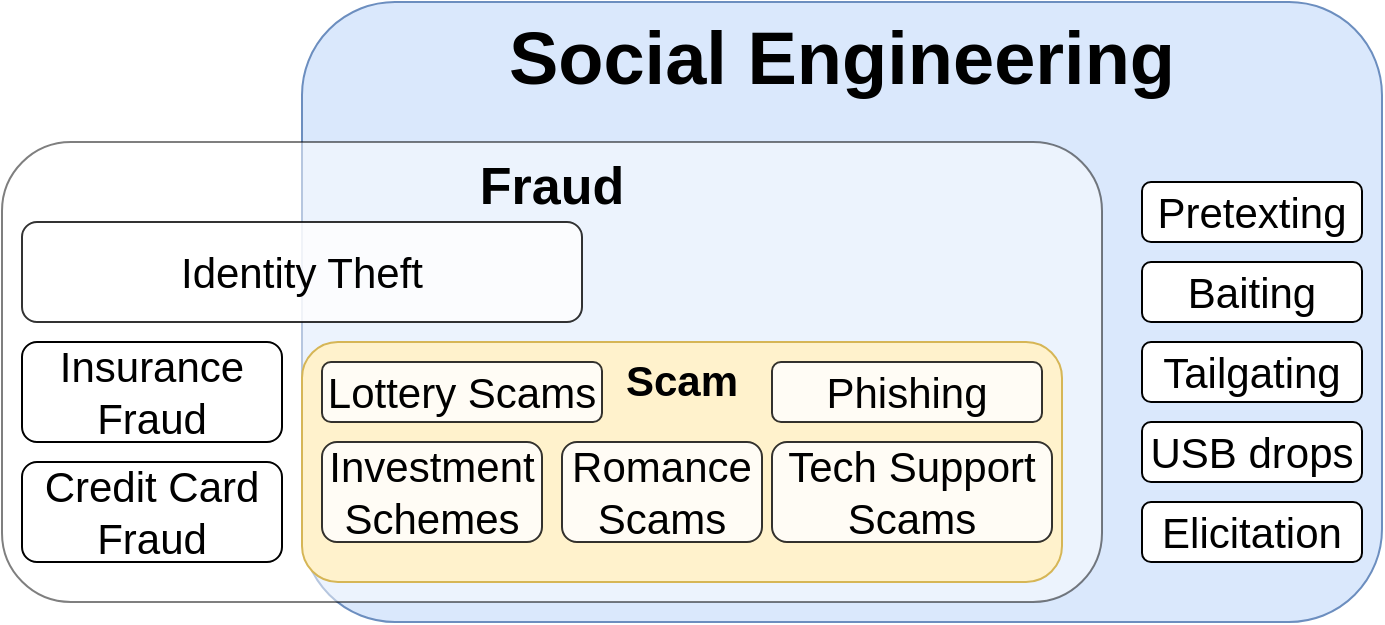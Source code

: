 <mxfile version="22.1.16" type="device">
  <diagram name="Seite-1" id="8ukfLXJoLrk3wmZzSsuZ">
    <mxGraphModel dx="1121" dy="655" grid="1" gridSize="10" guides="1" tooltips="1" connect="1" arrows="1" fold="1" page="1" pageScale="1" pageWidth="827" pageHeight="1169" math="0" shadow="0">
      <root>
        <mxCell id="0" />
        <mxCell id="1" parent="0" />
        <mxCell id="XuVMPpBauQemjuZKyTRp-1" value="&lt;font style=&quot;font-size: 37px;&quot;&gt;&lt;b&gt;Social Engineering&lt;/b&gt;&lt;/font&gt;" style="rounded=1;whiteSpace=wrap;html=1;verticalAlign=top;fillColor=#dae8fc;strokeColor=#6c8ebf;" vertex="1" parent="1">
          <mxGeometry x="230" y="80" width="540" height="310" as="geometry" />
        </mxCell>
        <mxCell id="XuVMPpBauQemjuZKyTRp-3" value="Fraud" style="rounded=1;whiteSpace=wrap;html=1;verticalAlign=top;fontSize=26;fontStyle=1;opacity=50;" vertex="1" parent="1">
          <mxGeometry x="80" y="150" width="550" height="230" as="geometry" />
        </mxCell>
        <mxCell id="XuVMPpBauQemjuZKyTRp-2" value="Scam" style="rounded=1;whiteSpace=wrap;html=1;fontSize=21;verticalAlign=top;fontStyle=1;fillColor=#fff2cc;strokeColor=#d6b656;" vertex="1" parent="1">
          <mxGeometry x="230" y="250" width="380" height="120" as="geometry" />
        </mxCell>
        <mxCell id="XuVMPpBauQemjuZKyTRp-5" value="Tailgating" style="rounded=1;whiteSpace=wrap;html=1;fontSize=21;" vertex="1" parent="1">
          <mxGeometry x="650" y="250" width="110" height="30" as="geometry" />
        </mxCell>
        <mxCell id="XuVMPpBauQemjuZKyTRp-6" value="Baiting" style="rounded=1;whiteSpace=wrap;html=1;fontSize=21;" vertex="1" parent="1">
          <mxGeometry x="650" y="210" width="110" height="30" as="geometry" />
        </mxCell>
        <mxCell id="XuVMPpBauQemjuZKyTRp-7" value="Pretexting" style="rounded=1;whiteSpace=wrap;html=1;fontSize=21;" vertex="1" parent="1">
          <mxGeometry x="650" y="170" width="110" height="30" as="geometry" />
        </mxCell>
        <mxCell id="XuVMPpBauQemjuZKyTRp-8" value="Insurance Fraud" style="rounded=1;whiteSpace=wrap;html=1;fontSize=21;" vertex="1" parent="1">
          <mxGeometry x="90" y="250" width="130" height="50" as="geometry" />
        </mxCell>
        <mxCell id="XuVMPpBauQemjuZKyTRp-9" value="Credit Card Fraud" style="rounded=1;whiteSpace=wrap;html=1;fontSize=21;" vertex="1" parent="1">
          <mxGeometry x="90" y="310" width="130" height="50" as="geometry" />
        </mxCell>
        <mxCell id="XuVMPpBauQemjuZKyTRp-10" value="Identity Theft" style="rounded=1;whiteSpace=wrap;html=1;fontSize=21;opacity=80;" vertex="1" parent="1">
          <mxGeometry x="90" y="190" width="280" height="50" as="geometry" />
        </mxCell>
        <mxCell id="XuVMPpBauQemjuZKyTRp-11" value="Investment Schemes" style="rounded=1;whiteSpace=wrap;html=1;fontSize=21;opacity=80;" vertex="1" parent="1">
          <mxGeometry x="240" y="300" width="110" height="50" as="geometry" />
        </mxCell>
        <mxCell id="XuVMPpBauQemjuZKyTRp-12" value="Romance Scams" style="rounded=1;whiteSpace=wrap;html=1;fontSize=21;opacity=80;" vertex="1" parent="1">
          <mxGeometry x="360" y="300" width="100" height="50" as="geometry" />
        </mxCell>
        <mxCell id="XuVMPpBauQemjuZKyTRp-13" value="Tech Support Scams" style="rounded=1;whiteSpace=wrap;html=1;fontSize=21;opacity=80;" vertex="1" parent="1">
          <mxGeometry x="465" y="300" width="140" height="50" as="geometry" />
        </mxCell>
        <mxCell id="XuVMPpBauQemjuZKyTRp-14" value="Phishing" style="rounded=1;whiteSpace=wrap;html=1;fontSize=21;opacity=80;" vertex="1" parent="1">
          <mxGeometry x="465" y="260" width="135" height="30" as="geometry" />
        </mxCell>
        <mxCell id="XuVMPpBauQemjuZKyTRp-15" value="Lottery Scams" style="rounded=1;whiteSpace=wrap;html=1;fontSize=21;opacity=80;" vertex="1" parent="1">
          <mxGeometry x="240" y="260" width="140" height="30" as="geometry" />
        </mxCell>
        <mxCell id="XuVMPpBauQemjuZKyTRp-16" value="USB drops" style="rounded=1;whiteSpace=wrap;html=1;fontSize=21;" vertex="1" parent="1">
          <mxGeometry x="650" y="290" width="110" height="30" as="geometry" />
        </mxCell>
        <mxCell id="XuVMPpBauQemjuZKyTRp-17" value="Elicitation" style="rounded=1;whiteSpace=wrap;html=1;fontSize=21;" vertex="1" parent="1">
          <mxGeometry x="650" y="330" width="110" height="30" as="geometry" />
        </mxCell>
      </root>
    </mxGraphModel>
  </diagram>
</mxfile>
